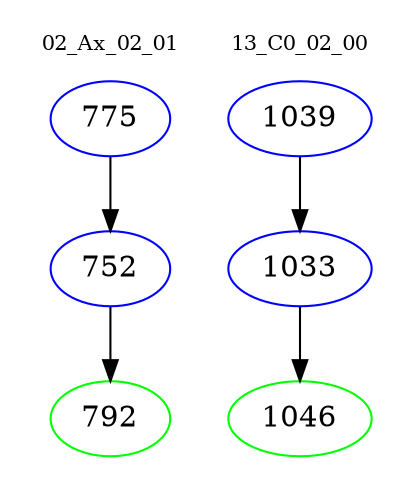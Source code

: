 digraph{
subgraph cluster_0 {
color = white
label = "02_Ax_02_01";
fontsize=10;
T0_775 [label="775", color="blue"]
T0_775 -> T0_752 [color="black"]
T0_752 [label="752", color="blue"]
T0_752 -> T0_792 [color="black"]
T0_792 [label="792", color="green"]
}
subgraph cluster_1 {
color = white
label = "13_C0_02_00";
fontsize=10;
T1_1039 [label="1039", color="blue"]
T1_1039 -> T1_1033 [color="black"]
T1_1033 [label="1033", color="blue"]
T1_1033 -> T1_1046 [color="black"]
T1_1046 [label="1046", color="green"]
}
}
